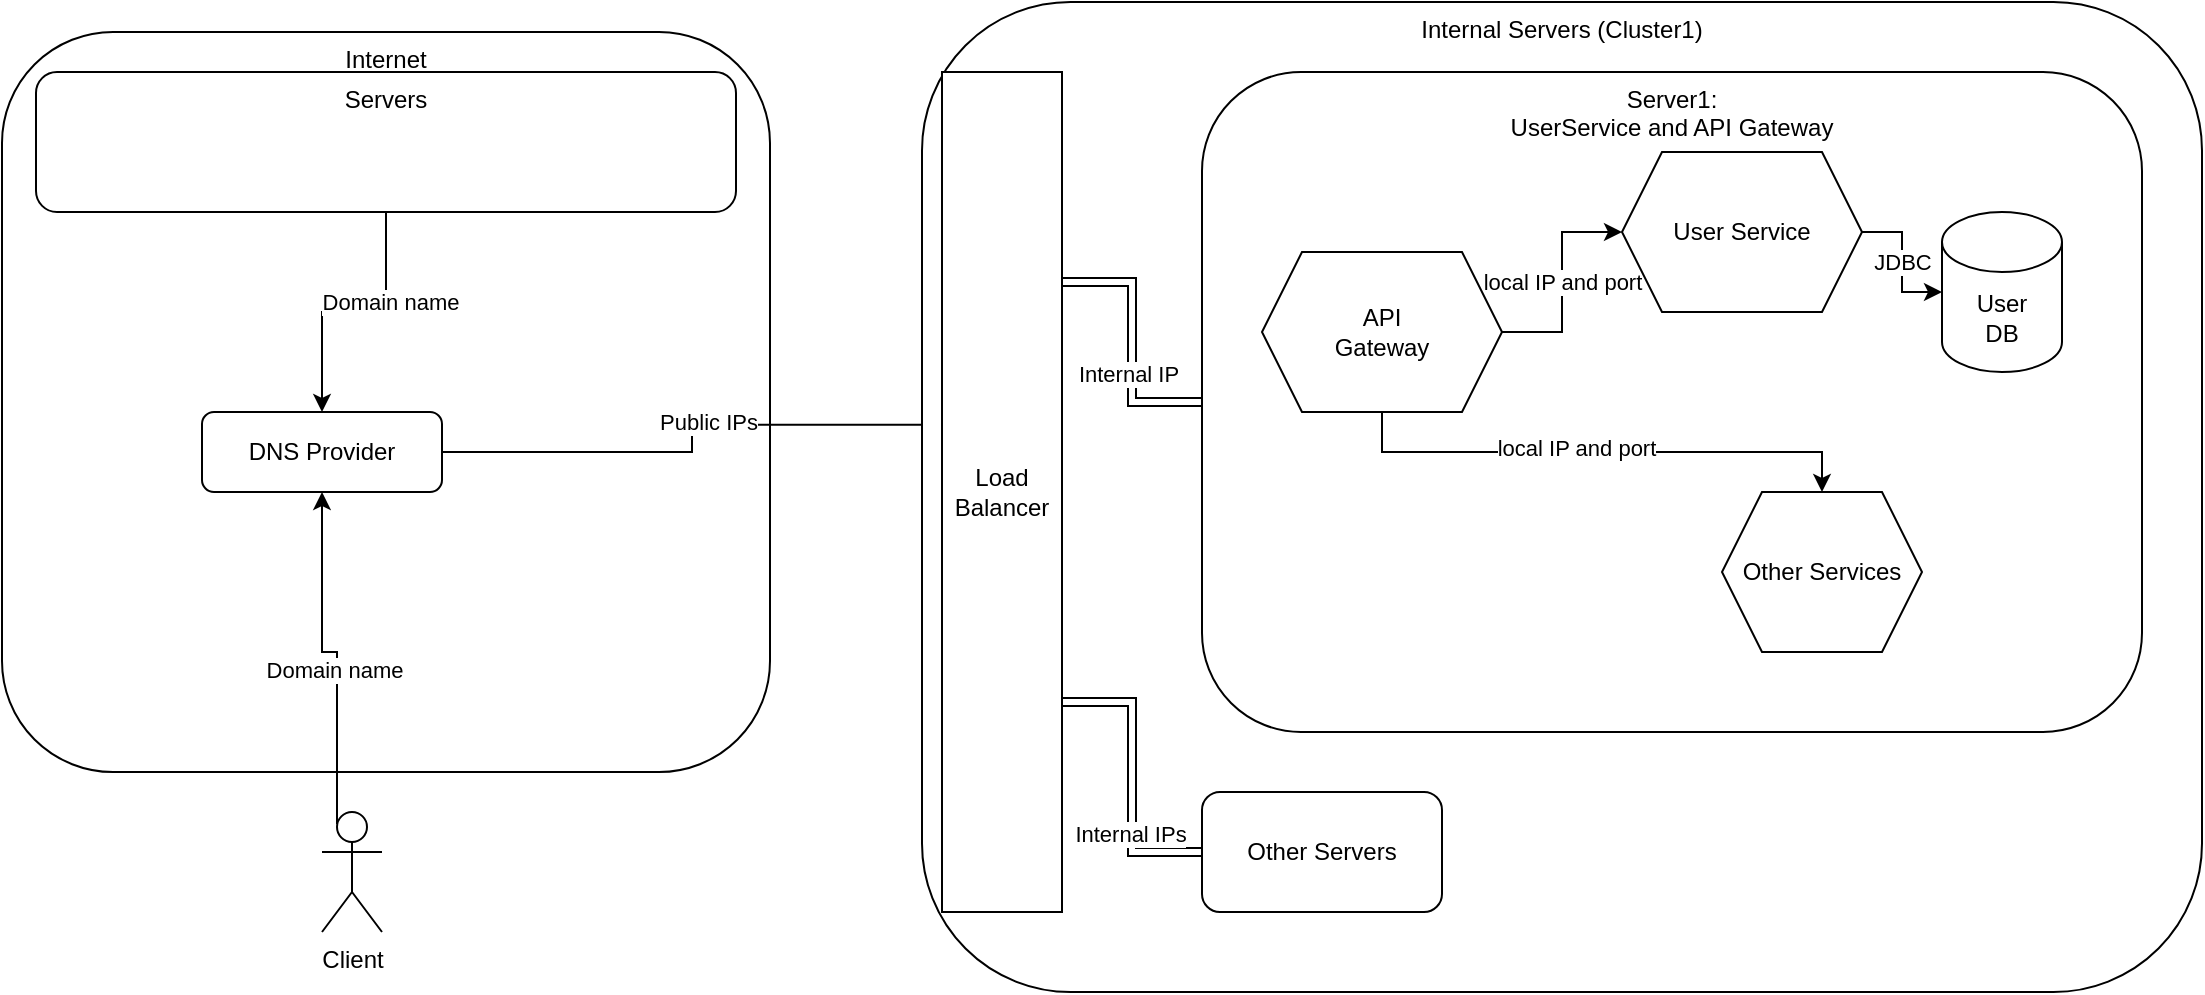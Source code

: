 <mxfile version="15.3.2" type="github">
  <diagram id="C5RBs43oDa-KdzZeNtuy" name="Page-1">
    <mxGraphModel dx="868" dy="480" grid="1" gridSize="10" guides="1" tooltips="1" connect="1" arrows="1" fold="1" page="1" pageScale="1" pageWidth="827" pageHeight="1169" math="0" shadow="0">
      <root>
        <mxCell id="WIyWlLk6GJQsqaUBKTNV-0" />
        <mxCell id="WIyWlLk6GJQsqaUBKTNV-1" parent="WIyWlLk6GJQsqaUBKTNV-0" />
        <mxCell id="t1GJuXnAVORVwclhgLZh-0" value="&lt;div&gt;Internet&lt;/div&gt;" style="rounded=1;whiteSpace=wrap;html=1;align=center;verticalAlign=top;" vertex="1" parent="WIyWlLk6GJQsqaUBKTNV-1">
          <mxGeometry x="10" y="80" width="384" height="370" as="geometry" />
        </mxCell>
        <mxCell id="t1GJuXnAVORVwclhgLZh-24" style="edgeStyle=orthogonalEdgeStyle;rounded=0;orthogonalLoop=1;jettySize=auto;html=1;exitX=0.5;exitY=1;exitDx=0;exitDy=0;" edge="1" parent="WIyWlLk6GJQsqaUBKTNV-1" source="t1GJuXnAVORVwclhgLZh-1" target="WIyWlLk6GJQsqaUBKTNV-3">
          <mxGeometry relative="1" as="geometry" />
        </mxCell>
        <mxCell id="t1GJuXnAVORVwclhgLZh-25" value="Domain name" style="edgeLabel;html=1;align=center;verticalAlign=middle;resizable=0;points=[];" vertex="1" connectable="0" parent="t1GJuXnAVORVwclhgLZh-24">
          <mxGeometry x="-0.318" y="2" relative="1" as="geometry">
            <mxPoint as="offset" />
          </mxGeometry>
        </mxCell>
        <mxCell id="t1GJuXnAVORVwclhgLZh-1" value="Servers" style="rounded=1;whiteSpace=wrap;html=1;align=center;verticalAlign=top;" vertex="1" parent="WIyWlLk6GJQsqaUBKTNV-1">
          <mxGeometry x="27" y="100" width="350" height="70" as="geometry" />
        </mxCell>
        <mxCell id="t1GJuXnAVORVwclhgLZh-26" style="edgeStyle=orthogonalEdgeStyle;rounded=0;orthogonalLoop=1;jettySize=auto;html=1;exitX=1;exitY=0.5;exitDx=0;exitDy=0;entryX=0.033;entryY=0.42;entryDx=0;entryDy=0;entryPerimeter=0;" edge="1" parent="WIyWlLk6GJQsqaUBKTNV-1" source="WIyWlLk6GJQsqaUBKTNV-3" target="t1GJuXnAVORVwclhgLZh-5">
          <mxGeometry relative="1" as="geometry" />
        </mxCell>
        <mxCell id="t1GJuXnAVORVwclhgLZh-27" value="Public IPs" style="edgeLabel;html=1;align=center;verticalAlign=middle;resizable=0;points=[];" vertex="1" connectable="0" parent="t1GJuXnAVORVwclhgLZh-26">
          <mxGeometry x="0.104" y="2" relative="1" as="geometry">
            <mxPoint as="offset" />
          </mxGeometry>
        </mxCell>
        <mxCell id="WIyWlLk6GJQsqaUBKTNV-3" value="&lt;div&gt;DNS Provider&lt;/div&gt;" style="rounded=1;whiteSpace=wrap;html=1;fontSize=12;glass=0;strokeWidth=1;shadow=0;" parent="WIyWlLk6GJQsqaUBKTNV-1" vertex="1">
          <mxGeometry x="110" y="270" width="120" height="40" as="geometry" />
        </mxCell>
        <mxCell id="t1GJuXnAVORVwclhgLZh-3" value="Internal Servers (Cluster1)" style="rounded=1;whiteSpace=wrap;html=1;align=center;verticalAlign=top;" vertex="1" parent="WIyWlLk6GJQsqaUBKTNV-1">
          <mxGeometry x="470" y="65" width="640" height="495" as="geometry" />
        </mxCell>
        <mxCell id="t1GJuXnAVORVwclhgLZh-17" style="edgeStyle=orthogonalEdgeStyle;shape=link;rounded=0;orthogonalLoop=1;jettySize=auto;html=1;exitX=1;exitY=0.75;exitDx=0;exitDy=0;entryX=0;entryY=0.5;entryDx=0;entryDy=0;" edge="1" parent="WIyWlLk6GJQsqaUBKTNV-1" source="t1GJuXnAVORVwclhgLZh-5" target="t1GJuXnAVORVwclhgLZh-9">
          <mxGeometry relative="1" as="geometry" />
        </mxCell>
        <mxCell id="t1GJuXnAVORVwclhgLZh-18" value="&lt;div&gt;Internal IPs&lt;/div&gt;" style="edgeLabel;html=1;align=center;verticalAlign=middle;resizable=0;points=[];" vertex="1" connectable="0" parent="t1GJuXnAVORVwclhgLZh-17">
          <mxGeometry x="0.387" y="-2" relative="1" as="geometry">
            <mxPoint x="1" as="offset" />
          </mxGeometry>
        </mxCell>
        <mxCell id="t1GJuXnAVORVwclhgLZh-19" style="edgeStyle=orthogonalEdgeStyle;shape=link;rounded=0;orthogonalLoop=1;jettySize=auto;html=1;exitX=1;exitY=0.25;exitDx=0;exitDy=0;" edge="1" parent="WIyWlLk6GJQsqaUBKTNV-1" source="t1GJuXnAVORVwclhgLZh-5" target="t1GJuXnAVORVwclhgLZh-8">
          <mxGeometry relative="1" as="geometry" />
        </mxCell>
        <mxCell id="t1GJuXnAVORVwclhgLZh-20" value="Internal IP" style="edgeLabel;html=1;align=center;verticalAlign=middle;resizable=0;points=[];" vertex="1" connectable="0" parent="t1GJuXnAVORVwclhgLZh-19">
          <mxGeometry x="0.236" y="-2" relative="1" as="geometry">
            <mxPoint as="offset" />
          </mxGeometry>
        </mxCell>
        <mxCell id="t1GJuXnAVORVwclhgLZh-5" value="&lt;div&gt;Load&lt;/div&gt;&lt;div&gt;Balancer&lt;br&gt;&lt;/div&gt;" style="rounded=0;whiteSpace=wrap;html=1;align=center;verticalAlign=middle;" vertex="1" parent="WIyWlLk6GJQsqaUBKTNV-1">
          <mxGeometry x="480" y="100" width="60" height="420" as="geometry" />
        </mxCell>
        <mxCell id="t1GJuXnAVORVwclhgLZh-21" style="edgeStyle=orthogonalEdgeStyle;rounded=0;orthogonalLoop=1;jettySize=auto;html=1;exitX=0.25;exitY=0.1;exitDx=0;exitDy=0;exitPerimeter=0;" edge="1" parent="WIyWlLk6GJQsqaUBKTNV-1" source="t1GJuXnAVORVwclhgLZh-6" target="WIyWlLk6GJQsqaUBKTNV-3">
          <mxGeometry relative="1" as="geometry" />
        </mxCell>
        <mxCell id="t1GJuXnAVORVwclhgLZh-22" value="Domain name" style="edgeLabel;html=1;align=center;verticalAlign=middle;resizable=0;points=[];" vertex="1" connectable="0" parent="t1GJuXnAVORVwclhgLZh-21">
          <mxGeometry x="-0.112" y="3" relative="1" as="geometry">
            <mxPoint x="1" as="offset" />
          </mxGeometry>
        </mxCell>
        <mxCell id="t1GJuXnAVORVwclhgLZh-6" value="Client" style="shape=umlActor;verticalLabelPosition=bottom;verticalAlign=top;html=1;outlineConnect=0;" vertex="1" parent="WIyWlLk6GJQsqaUBKTNV-1">
          <mxGeometry x="170" y="470" width="30" height="60" as="geometry" />
        </mxCell>
        <mxCell id="t1GJuXnAVORVwclhgLZh-8" value="&lt;div&gt;Server1:&lt;/div&gt;&lt;div&gt;UserService and API Gateway&lt;br&gt;&lt;/div&gt;" style="rounded=1;whiteSpace=wrap;html=1;align=center;verticalAlign=top;" vertex="1" parent="WIyWlLk6GJQsqaUBKTNV-1">
          <mxGeometry x="610" y="100" width="470" height="330" as="geometry" />
        </mxCell>
        <mxCell id="t1GJuXnAVORVwclhgLZh-9" value="Other Servers" style="rounded=1;whiteSpace=wrap;html=1;align=center;verticalAlign=middle;" vertex="1" parent="WIyWlLk6GJQsqaUBKTNV-1">
          <mxGeometry x="610" y="460" width="120" height="60" as="geometry" />
        </mxCell>
        <mxCell id="t1GJuXnAVORVwclhgLZh-31" value="local IP and port" style="edgeStyle=orthogonalEdgeStyle;rounded=0;orthogonalLoop=1;jettySize=auto;html=1;" edge="1" parent="WIyWlLk6GJQsqaUBKTNV-1" source="t1GJuXnAVORVwclhgLZh-29" target="t1GJuXnAVORVwclhgLZh-30">
          <mxGeometry relative="1" as="geometry" />
        </mxCell>
        <mxCell id="t1GJuXnAVORVwclhgLZh-33" style="edgeStyle=orthogonalEdgeStyle;rounded=0;orthogonalLoop=1;jettySize=auto;html=1;exitX=0.5;exitY=1;exitDx=0;exitDy=0;" edge="1" parent="WIyWlLk6GJQsqaUBKTNV-1" source="t1GJuXnAVORVwclhgLZh-29" target="t1GJuXnAVORVwclhgLZh-32">
          <mxGeometry relative="1" as="geometry" />
        </mxCell>
        <mxCell id="t1GJuXnAVORVwclhgLZh-36" value="local IP and port" style="edgeLabel;html=1;align=center;verticalAlign=middle;resizable=0;points=[];" vertex="1" connectable="0" parent="t1GJuXnAVORVwclhgLZh-33">
          <mxGeometry x="-0.1" y="2" relative="1" as="geometry">
            <mxPoint as="offset" />
          </mxGeometry>
        </mxCell>
        <mxCell id="t1GJuXnAVORVwclhgLZh-29" value="&lt;div&gt;API&lt;/div&gt;&lt;div&gt;Gateway&lt;br&gt;&lt;/div&gt;" style="shape=hexagon;perimeter=hexagonPerimeter2;whiteSpace=wrap;html=1;fixedSize=1;align=center;verticalAlign=middle;" vertex="1" parent="WIyWlLk6GJQsqaUBKTNV-1">
          <mxGeometry x="640" y="190" width="120" height="80" as="geometry" />
        </mxCell>
        <mxCell id="t1GJuXnAVORVwclhgLZh-35" value="JDBC" style="edgeStyle=orthogonalEdgeStyle;rounded=0;orthogonalLoop=1;jettySize=auto;html=1;" edge="1" parent="WIyWlLk6GJQsqaUBKTNV-1" source="t1GJuXnAVORVwclhgLZh-30" target="t1GJuXnAVORVwclhgLZh-34">
          <mxGeometry relative="1" as="geometry" />
        </mxCell>
        <mxCell id="t1GJuXnAVORVwclhgLZh-30" value="User Service" style="shape=hexagon;perimeter=hexagonPerimeter2;whiteSpace=wrap;html=1;fixedSize=1;align=center;verticalAlign=middle;" vertex="1" parent="WIyWlLk6GJQsqaUBKTNV-1">
          <mxGeometry x="820" y="140" width="120" height="80" as="geometry" />
        </mxCell>
        <mxCell id="t1GJuXnAVORVwclhgLZh-32" value="Other Services" style="shape=hexagon;perimeter=hexagonPerimeter2;whiteSpace=wrap;html=1;fixedSize=1;align=center;verticalAlign=middle;" vertex="1" parent="WIyWlLk6GJQsqaUBKTNV-1">
          <mxGeometry x="870" y="310" width="100" height="80" as="geometry" />
        </mxCell>
        <mxCell id="t1GJuXnAVORVwclhgLZh-34" value="&lt;div&gt;User&lt;/div&gt;&lt;div&gt;DB&lt;br&gt;&lt;/div&gt;" style="shape=cylinder3;whiteSpace=wrap;html=1;boundedLbl=1;backgroundOutline=1;size=15;align=center;verticalAlign=middle;" vertex="1" parent="WIyWlLk6GJQsqaUBKTNV-1">
          <mxGeometry x="980" y="170" width="60" height="80" as="geometry" />
        </mxCell>
      </root>
    </mxGraphModel>
  </diagram>
</mxfile>
